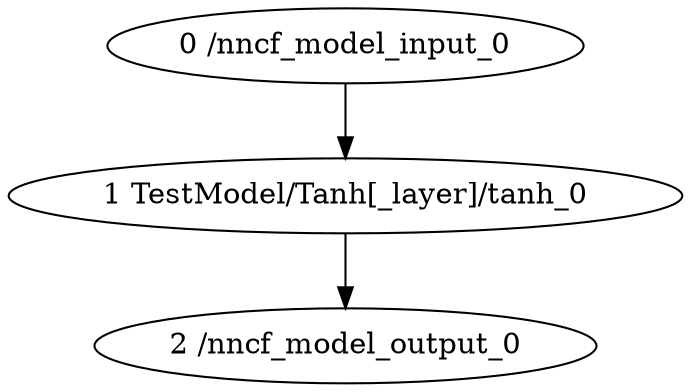 strict digraph  {
"0 /nncf_model_input_0" [id=0, type=nncf_model_input];
"1 TestModel/Tanh[_layer]/tanh_0" [id=1, type=tanh];
"2 /nncf_model_output_0" [id=2, type=nncf_model_output];
"0 /nncf_model_input_0" -> "1 TestModel/Tanh[_layer]/tanh_0";
"1 TestModel/Tanh[_layer]/tanh_0" -> "2 /nncf_model_output_0";
}
